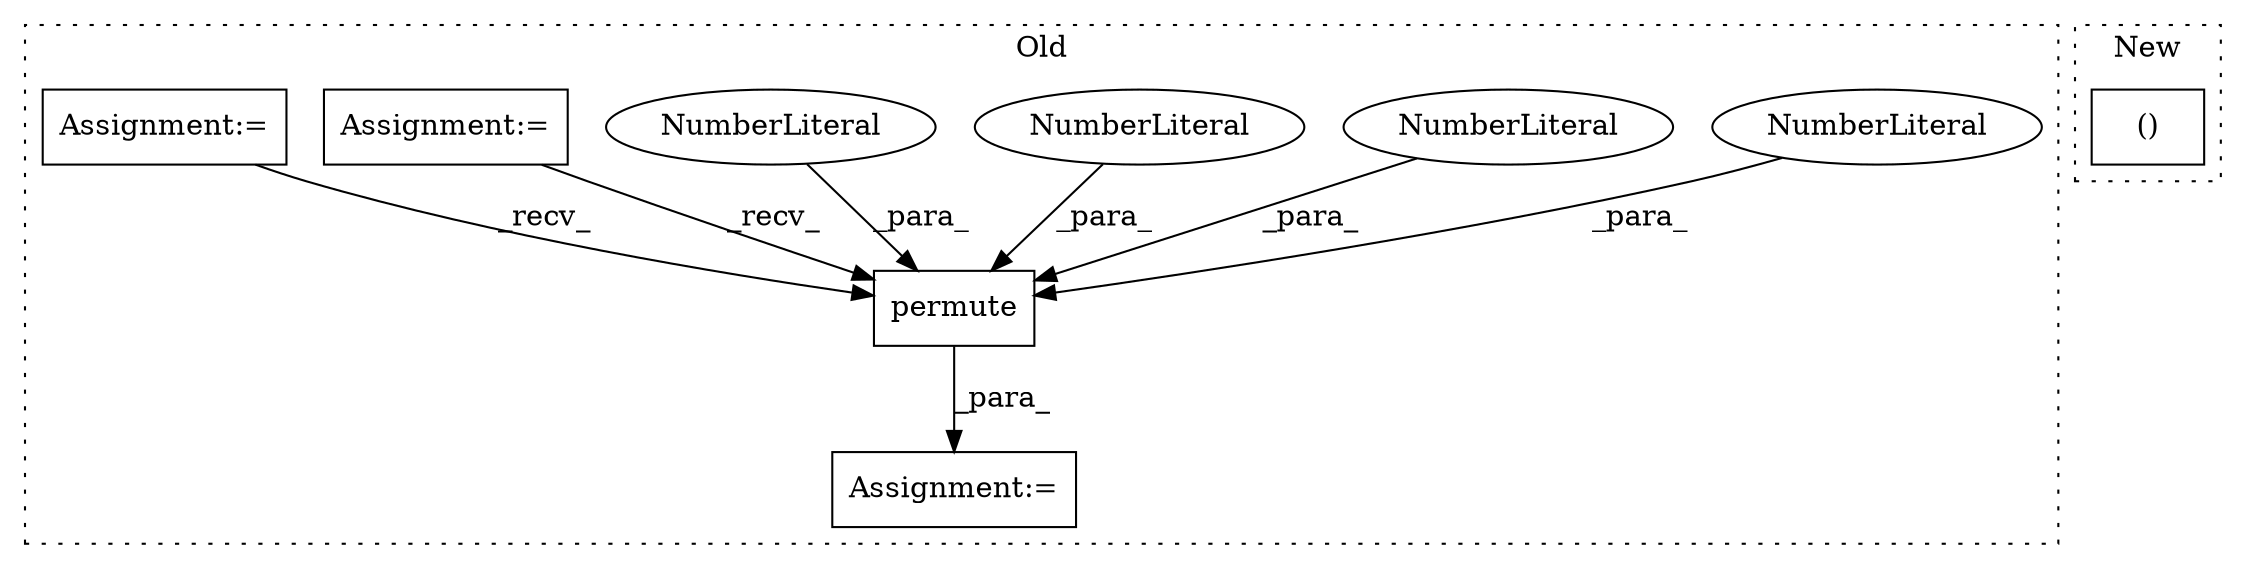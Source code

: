 digraph G {
subgraph cluster0 {
1 [label="permute" a="32" s="3129,3144" l="8,1" shape="box"];
3 [label="NumberLiteral" a="34" s="3137" l="1" shape="ellipse"];
4 [label="NumberLiteral" a="34" s="3139" l="1" shape="ellipse"];
5 [label="NumberLiteral" a="34" s="3141" l="1" shape="ellipse"];
6 [label="Assignment:=" a="7" s="3121" l="1" shape="box"];
7 [label="NumberLiteral" a="34" s="3143" l="1" shape="ellipse"];
8 [label="Assignment:=" a="7" s="2521" l="10" shape="box"];
9 [label="Assignment:=" a="7" s="2849" l="1" shape="box"];
label = "Old";
style="dotted";
}
subgraph cluster1 {
2 [label="()" a="106" s="2068" l="46" shape="box"];
label = "New";
style="dotted";
}
1 -> 6 [label="_para_"];
3 -> 1 [label="_para_"];
4 -> 1 [label="_para_"];
5 -> 1 [label="_para_"];
7 -> 1 [label="_para_"];
8 -> 1 [label="_recv_"];
9 -> 1 [label="_recv_"];
}